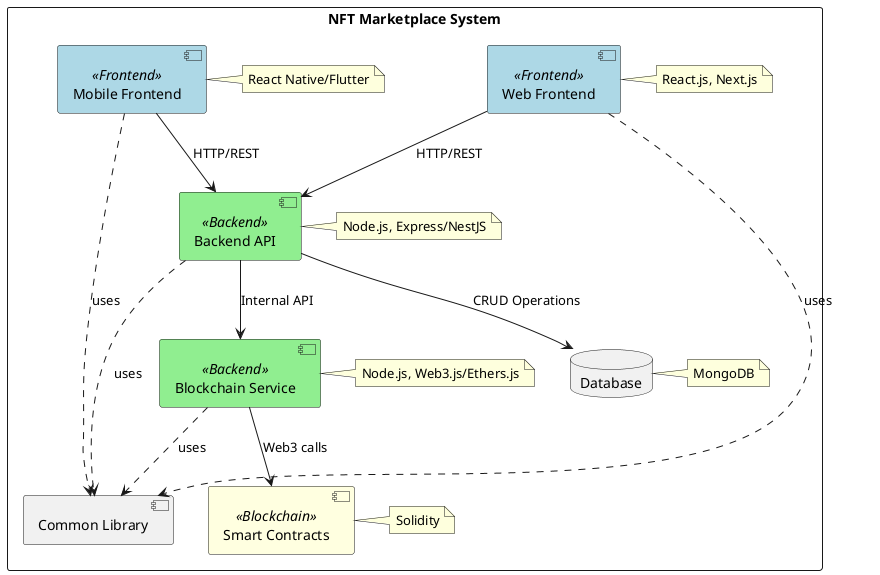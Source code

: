 @startuml NFT Marketplace System

!define RECTANGLE class

skinparam component {
  BackgroundColor<<Frontend>> LightBlue
  BackgroundColor<<Backend>> LightGreen
  BackgroundColor<<Blockchain>> LightYellow
}

rectangle "NFT Marketplace System" {
  component [Web Frontend] <<Frontend>> as WebFront
  component [Mobile Frontend] <<Frontend>> as MobileFront
  component [Backend API] <<Backend>> as BackAPI
  component [Blockchain Service] <<Backend>> as BlockchainService
  component [Smart Contracts] <<Blockchain>> as SmartContracts
  database "Database" as DB

  [WebFront] --> BackAPI : HTTP/REST
  [MobileFront] --> BackAPI : HTTP/REST
  BackAPI --> BlockchainService : Internal API
  BlockchainService --> SmartContracts : Web3 calls
  BackAPI --> DB : CRUD Operations

  note right of WebFront : React.js, Next.js
  note right of MobileFront : React Native/Flutter
  note right of BackAPI : Node.js, Express/NestJS
  note right of BlockchainService : Node.js, Web3.js/Ethers.js
  note right of SmartContracts : Solidity
  note right of DB : MongoDB

  component [Common Library] as Common
  WebFront ..> Common : uses
  MobileFront ..> Common : uses
  BackAPI ..> Common : uses
  BlockchainService ..> Common : uses
}

@enduml
